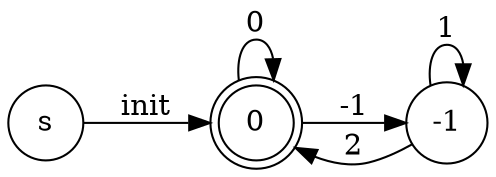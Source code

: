 digraph 1 {
	rankdir=LR;
	size="8,5"
	node[shape=doublecircle]; 0;
	node[shape=circle];

        s->0[label="init"];

        0->0[label="0"];
        0->-1[label="-1"];
        -1->0[label="2"]
        -1->-1[label="1"];
}
